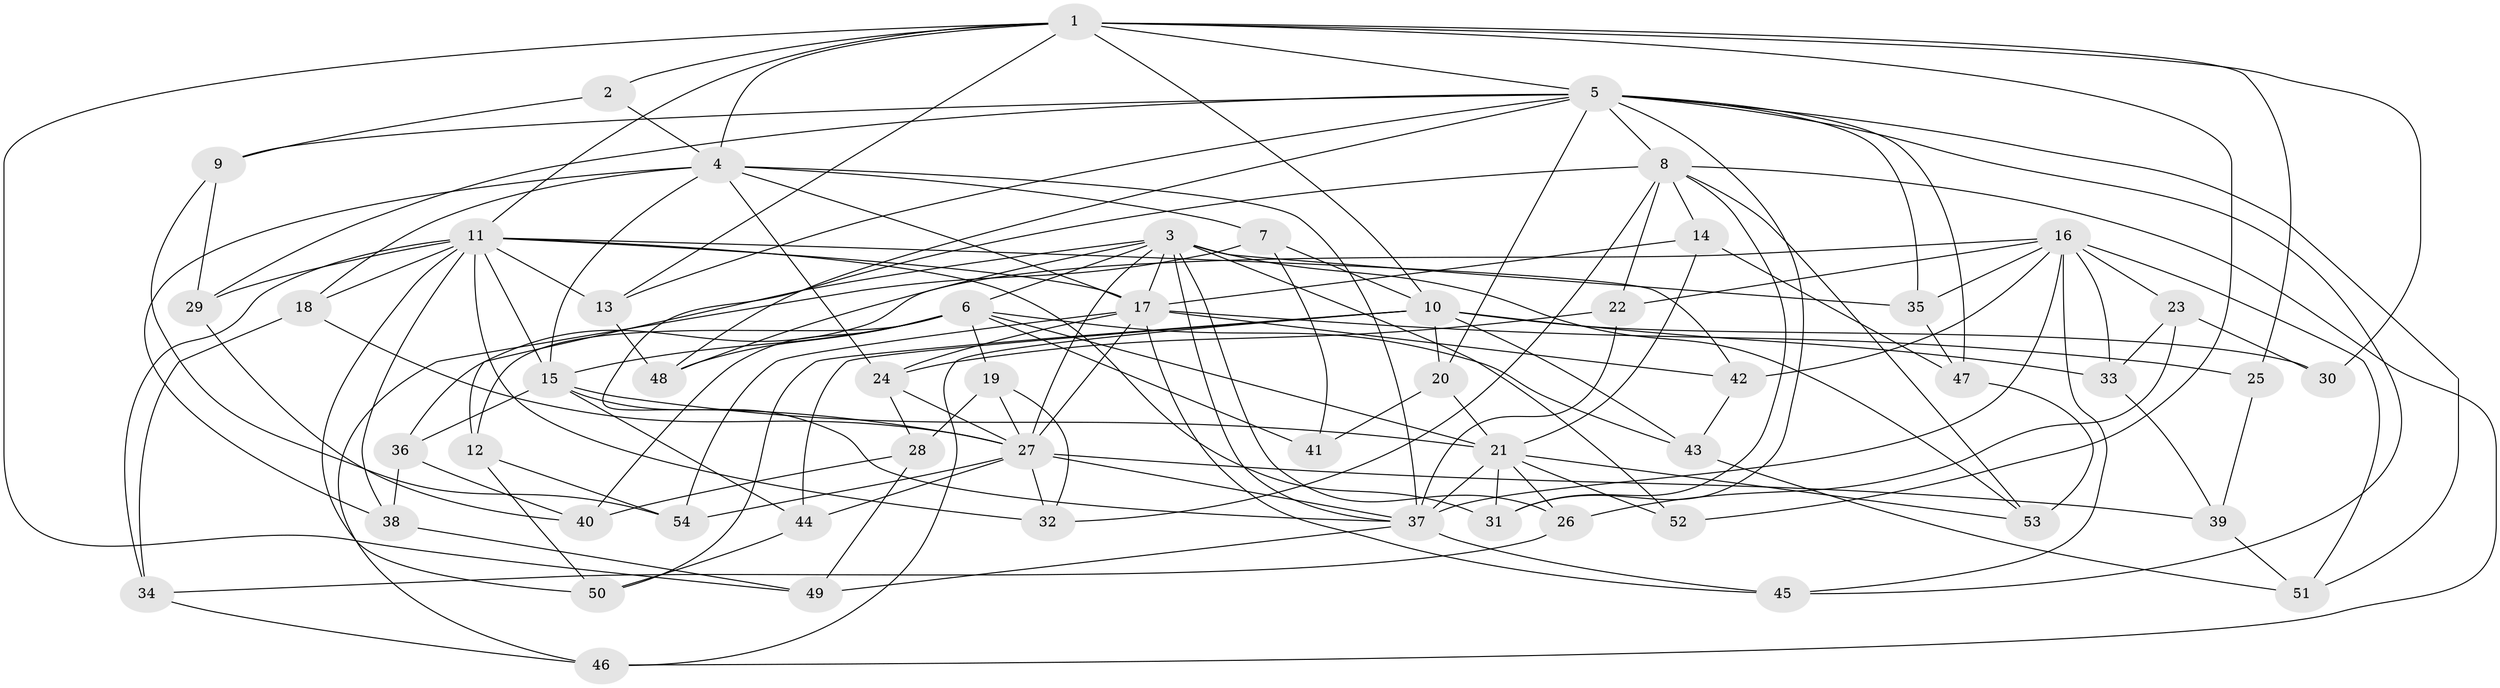 // original degree distribution, {4: 1.0}
// Generated by graph-tools (version 1.1) at 2025/38/03/09/25 02:38:01]
// undirected, 54 vertices, 145 edges
graph export_dot {
graph [start="1"]
  node [color=gray90,style=filled];
  1;
  2;
  3;
  4;
  5;
  6;
  7;
  8;
  9;
  10;
  11;
  12;
  13;
  14;
  15;
  16;
  17;
  18;
  19;
  20;
  21;
  22;
  23;
  24;
  25;
  26;
  27;
  28;
  29;
  30;
  31;
  32;
  33;
  34;
  35;
  36;
  37;
  38;
  39;
  40;
  41;
  42;
  43;
  44;
  45;
  46;
  47;
  48;
  49;
  50;
  51;
  52;
  53;
  54;
  1 -- 2 [weight=2.0];
  1 -- 4 [weight=1.0];
  1 -- 5 [weight=1.0];
  1 -- 10 [weight=1.0];
  1 -- 11 [weight=1.0];
  1 -- 13 [weight=1.0];
  1 -- 25 [weight=1.0];
  1 -- 30 [weight=1.0];
  1 -- 49 [weight=1.0];
  1 -- 52 [weight=2.0];
  2 -- 4 [weight=1.0];
  2 -- 9 [weight=1.0];
  3 -- 6 [weight=1.0];
  3 -- 12 [weight=1.0];
  3 -- 17 [weight=1.0];
  3 -- 26 [weight=1.0];
  3 -- 27 [weight=1.0];
  3 -- 35 [weight=1.0];
  3 -- 37 [weight=1.0];
  3 -- 48 [weight=1.0];
  3 -- 52 [weight=1.0];
  3 -- 53 [weight=1.0];
  4 -- 7 [weight=1.0];
  4 -- 15 [weight=2.0];
  4 -- 17 [weight=1.0];
  4 -- 18 [weight=1.0];
  4 -- 24 [weight=2.0];
  4 -- 37 [weight=2.0];
  4 -- 38 [weight=1.0];
  5 -- 8 [weight=1.0];
  5 -- 9 [weight=1.0];
  5 -- 13 [weight=1.0];
  5 -- 20 [weight=1.0];
  5 -- 29 [weight=1.0];
  5 -- 31 [weight=1.0];
  5 -- 35 [weight=1.0];
  5 -- 45 [weight=1.0];
  5 -- 47 [weight=1.0];
  5 -- 48 [weight=1.0];
  5 -- 51 [weight=1.0];
  6 -- 12 [weight=1.0];
  6 -- 15 [weight=3.0];
  6 -- 19 [weight=1.0];
  6 -- 21 [weight=1.0];
  6 -- 40 [weight=1.0];
  6 -- 41 [weight=2.0];
  6 -- 43 [weight=1.0];
  6 -- 48 [weight=1.0];
  7 -- 10 [weight=1.0];
  7 -- 41 [weight=1.0];
  7 -- 46 [weight=1.0];
  8 -- 14 [weight=1.0];
  8 -- 22 [weight=1.0];
  8 -- 27 [weight=1.0];
  8 -- 31 [weight=1.0];
  8 -- 32 [weight=1.0];
  8 -- 46 [weight=1.0];
  8 -- 53 [weight=1.0];
  9 -- 29 [weight=1.0];
  9 -- 54 [weight=1.0];
  10 -- 20 [weight=1.0];
  10 -- 30 [weight=2.0];
  10 -- 33 [weight=1.0];
  10 -- 43 [weight=1.0];
  10 -- 44 [weight=1.0];
  10 -- 46 [weight=1.0];
  10 -- 50 [weight=1.0];
  11 -- 13 [weight=1.0];
  11 -- 15 [weight=1.0];
  11 -- 17 [weight=1.0];
  11 -- 18 [weight=1.0];
  11 -- 29 [weight=1.0];
  11 -- 31 [weight=1.0];
  11 -- 32 [weight=1.0];
  11 -- 34 [weight=1.0];
  11 -- 38 [weight=1.0];
  11 -- 42 [weight=1.0];
  11 -- 50 [weight=1.0];
  12 -- 50 [weight=1.0];
  12 -- 54 [weight=1.0];
  13 -- 48 [weight=1.0];
  14 -- 17 [weight=1.0];
  14 -- 21 [weight=1.0];
  14 -- 47 [weight=1.0];
  15 -- 21 [weight=1.0];
  15 -- 36 [weight=1.0];
  15 -- 37 [weight=1.0];
  15 -- 44 [weight=1.0];
  16 -- 22 [weight=1.0];
  16 -- 23 [weight=1.0];
  16 -- 33 [weight=1.0];
  16 -- 35 [weight=1.0];
  16 -- 36 [weight=1.0];
  16 -- 37 [weight=2.0];
  16 -- 42 [weight=1.0];
  16 -- 45 [weight=1.0];
  16 -- 51 [weight=1.0];
  17 -- 24 [weight=1.0];
  17 -- 25 [weight=2.0];
  17 -- 27 [weight=2.0];
  17 -- 42 [weight=1.0];
  17 -- 45 [weight=1.0];
  17 -- 54 [weight=1.0];
  18 -- 27 [weight=1.0];
  18 -- 34 [weight=1.0];
  19 -- 27 [weight=1.0];
  19 -- 28 [weight=1.0];
  19 -- 32 [weight=1.0];
  20 -- 21 [weight=1.0];
  20 -- 41 [weight=1.0];
  21 -- 26 [weight=1.0];
  21 -- 31 [weight=1.0];
  21 -- 37 [weight=2.0];
  21 -- 52 [weight=1.0];
  21 -- 53 [weight=1.0];
  22 -- 24 [weight=1.0];
  22 -- 37 [weight=1.0];
  23 -- 26 [weight=1.0];
  23 -- 30 [weight=1.0];
  23 -- 33 [weight=1.0];
  24 -- 27 [weight=1.0];
  24 -- 28 [weight=1.0];
  25 -- 39 [weight=1.0];
  26 -- 34 [weight=1.0];
  27 -- 32 [weight=1.0];
  27 -- 37 [weight=1.0];
  27 -- 39 [weight=1.0];
  27 -- 44 [weight=1.0];
  27 -- 54 [weight=1.0];
  28 -- 40 [weight=1.0];
  28 -- 49 [weight=1.0];
  29 -- 40 [weight=1.0];
  33 -- 39 [weight=1.0];
  34 -- 46 [weight=1.0];
  35 -- 47 [weight=1.0];
  36 -- 38 [weight=1.0];
  36 -- 40 [weight=1.0];
  37 -- 45 [weight=1.0];
  37 -- 49 [weight=1.0];
  38 -- 49 [weight=1.0];
  39 -- 51 [weight=1.0];
  42 -- 43 [weight=1.0];
  43 -- 51 [weight=1.0];
  44 -- 50 [weight=1.0];
  47 -- 53 [weight=1.0];
}
